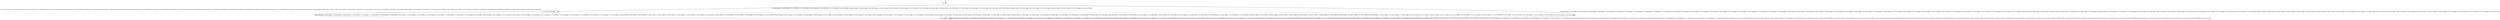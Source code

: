digraph G {
  Initial [shape=point];
  Initial -> S0;
  S0 [label="", xlabel= "{}"];
  S0 -> S1 [label="-t1t2t3t4t5t6p2;-t1-t2t3t4t5t6p2;-t1t2-t3t4t5t6p2;-t1-t2-t3t4t5t6p2;-t1t2t3-t4t5t6p2;-t1-t2t3-t4t5t6p2;-t1t2-t3-t4t5t6p2;-t1-t2-t3-t4t5t6p2;-t1t2t3t4-t5t6p2;-t1-t2t3t4-t5t6p2;-t1t2-t3t4-t5t6p2;-t1-t2-t3t4-t5t6p2;-t1t2t3-t4-t5t6p2;-t1-t2t3-t4-t5t6p2;-t1t2-t3-t4-t5t6p2;-t1-t2-t3-t4-t5t6p2;-t1t2t3t4t5-t6p2;-t1-t2t3t4t5-t6p2;-t1t2-t3t4t5-t6p2;-t1-t2-t3t4t5-t6p2;-t1t2t3-t4t5-t6p2;-t1-t2t3-t4t5-t6p2;-t1t2-t3-t4t5-t6p2;-t1-t2-t3-t4t5-t6p2;-t1t2t3t4-t5-t6p2;-t1-t2t3t4-t5-t6p2;-t1t2-t3t4-t5-t6p2;-t1-t2-t3t4-t5-t6p2;-t1t2t3-t4-t5-t6p2;-t1-t2t3-t4-t5-t6p2;-t1t2-t3-t4-t5-t6p2;-t1-t2-t3-t4-t5-t6p2;"];
  S0 -> S2 [label="t1t2t3t4t5t6p2;t1t2t3t4t5t6p1;-t1t2t3t4t5t6p1;t1-t2t3t4t5t6p2;t1-t2t3t4t5t6p1;-t1-t2t3t4t5t6p1;t1t2-t3t4t5t6p2;t1t2-t3t4t5t6p1;-t1t2-t3t4t5t6p1;t1-t2-t3t4t5t6p2;t1-t2-t3t4t5t6p1;-t1-t2-t3t4t5t6p1;t1t2t3-t4t5t6p2;t1t2t3-t4t5t6p1;-t1t2t3-t4t5t6p1;t1-t2t3-t4t5t6p2;t1-t2t3-t4t5t6p1;-t1-t2t3-t4t5t6p1;t1t2-t3-t4t5t6p2;t1t2-t3-t4t5t6p1;-t1t2-t3-t4t5t6p1;t1-t2-t3-t4t5t6p2;t1-t2-t3-t4t5t6p1;-t1-t2-t3-t4t5t6p1;t1t2t3t4-t5t6p2;t1t2t3t4-t5t6p1;-t1t2t3t4-t5t6p1;t1-t2t3t4-t5t6p2;t1-t2t3t4-t5t6p1;-t1-t2t3t4-t5t6p1;t1t2-t3t4-t5t6p2;t1t2-t3t4-t5t6p1;-t1t2-t3t4-t5t6p1;t1-t2-t3t4-t5t6p2;t1-t2-t3t4-t5t6p1;-t1-t2-t3t4-t5t6p1;t1t2t3-t4-t5t6p2;t1t2t3-t4-t5t6p1;-t1t2t3-t4-t5t6p1;t1-t2t3-t4-t5t6p2;t1-t2t3-t4-t5t6p1;-t1-t2t3-t4-t5t6p1;t1t2-t3-t4-t5t6p2;t1t2-t3-t4-t5t6p1;-t1t2-t3-t4-t5t6p1;t1-t2-t3-t4-t5t6p2;t1-t2-t3-t4-t5t6p1;-t1-t2-t3-t4-t5t6p1;t1t2t3t4t5-t6p2;t1t2t3t4t5-t6p1;-t1t2t3t4t5-t6p1;t1-t2t3t4t5-t6p2;t1-t2t3t4t5-t6p1;-t1-t2t3t4t5-t6p1;t1t2-t3t4t5-t6p2;t1t2-t3t4t5-t6p1;-t1t2-t3t4t5-t6p1;t1-t2-t3t4t5-t6p2;t1-t2-t3t4t5-t6p1;-t1-t2-t3t4t5-t6p1;t1t2t3-t4t5-t6p2;t1t2t3-t4t5-t6p1;-t1t2t3-t4t5-t6p1;t1-t2t3-t4t5-t6p2;t1-t2t3-t4t5-t6p1;-t1-t2t3-t4t5-t6p1;t1t2-t3-t4t5-t6p2;t1t2-t3-t4t5-t6p1;-t1t2-t3-t4t5-t6p1;t1-t2-t3-t4t5-t6p2;t1-t2-t3-t4t5-t6p1;-t1-t2-t3-t4t5-t6p1;t1t2t3t4-t5-t6p2;t1t2t3t4-t5-t6p1;-t1t2t3t4-t5-t6p1;t1-t2t3t4-t5-t6p2;t1-t2t3t4-t5-t6p1;-t1-t2t3t4-t5-t6p1;t1t2-t3t4-t5-t6p2;t1t2-t3t4-t5-t6p1;-t1t2-t3t4-t5-t6p1;t1-t2-t3t4-t5-t6p2;t1-t2-t3t4-t5-t6p1;-t1-t2-t3t4-t5-t6p1;t1t2t3-t4-t5-t6p2;t1t2t3-t4-t5-t6p1;-t1t2t3-t4-t5-t6p1;t1-t2t3-t4-t5-t6p2;t1-t2t3-t4-t5-t6p1;-t1-t2t3-t4-t5-t6p1;t1t2-t3-t4-t5-t6p2;t1t2-t3-t4-t5-t6p1;-t1t2-t3-t4-t5-t6p1;t1-t2-t3-t4-t5-t6p2;t1-t2-t3-t4-t5-t6p1;-t1-t2-t3-t4-t5-t6p1;"];
  S1 [label="-t1-t2-t3-t4-t5-t6p2;", xlabel= "{-t1-t2-t3-t4-t5-t6,t1-t2-t3-t4-t5-t6,-t1t2-t3-t4-t5-t6,t1t2-t3-t4-t5-t6,-t1-t2t3-t4-t5-t6,t1-t2t3-t4-t5-t6,-t1t2t3-t4-t5-t6,t1t2t3-t4-t5-t6,-t1-t2-t3t4-t5-t6,t1-t2-t3t4-t5-t6,-t1t2-t3t4-t5-t6,t1t2-t3t4-t5-t6,-t1-t2t3t4-t5-t6,t1-t2t3t4-t5-t6,-t1t2t3t4-t5-t6,t1t2t3t4-t5-t6,-t1-t2-t3-t4t5-t6,t1-t2-t3-t4t5-t6,-t1t2-t3-t4t5-t6,t1t2-t3-t4t5-t6,-t1-t2t3-t4t5-t6,t1-t2t3-t4t5-t6,-t1t2t3-t4t5-t6,t1t2t3-t4t5-t6,-t1-t2-t3t4t5-t6,t1-t2-t3t4t5-t6,-t1t2-t3t4t5-t6,t1t2-t3t4t5-t6,-t1-t2t3t4t5-t6,t1-t2t3t4t5-t6,-t1t2t3t4t5-t6,t1t2t3t4t5-t6,-t1-t2-t3-t4-t5t6,t1-t2-t3-t4-t5t6,-t1t2-t3-t4-t5t6,t1t2-t3-t4-t5t6,-t1-t2t3-t4-t5t6,t1-t2t3-t4-t5t6,-t1t2t3-t4-t5t6,t1t2t3-t4-t5t6,-t1-t2-t3t4-t5t6,t1-t2-t3t4-t5t6,-t1t2-t3t4-t5t6,t1t2-t3t4-t5t6,-t1-t2t3t4-t5t6,t1-t2t3t4-t5t6,-t1t2t3t4-t5t6,t1t2t3t4-t5t6,-t1-t2-t3-t4t5t6,t1-t2-t3-t4t5t6,-t1t2-t3-t4t5t6,t1t2-t3-t4t5t6,-t1-t2t3-t4t5t6,t1-t2t3-t4t5t6,-t1t2t3-t4t5t6,t1t2t3-t4t5t6,-t1-t2-t3t4t5t6,t1-t2-t3t4t5t6,-t1t2-t3t4t5t6,t1t2-t3t4t5t6,-t1-t2t3t4t5t6,t1-t2t3t4t5t6,-t1t2t3t4t5t6,t1t2t3t4t5t6,}"];
  S1 -> S2 [label="t1t2t3t4t5t6p2;t1t2t3t4t5t6p1;-t1t2t3t4t5t6p2;-t1t2t3t4t5t6p1;t1-t2t3t4t5t6p2;t1-t2t3t4t5t6p1;-t1-t2t3t4t5t6p2;-t1-t2t3t4t5t6p1;t1t2-t3t4t5t6p2;t1t2-t3t4t5t6p1;-t1t2-t3t4t5t6p2;-t1t2-t3t4t5t6p1;t1-t2-t3t4t5t6p2;t1-t2-t3t4t5t6p1;-t1-t2-t3t4t5t6p2;-t1-t2-t3t4t5t6p1;t1t2t3-t4t5t6p2;t1t2t3-t4t5t6p1;-t1t2t3-t4t5t6p2;-t1t2t3-t4t5t6p1;t1-t2t3-t4t5t6p2;t1-t2t3-t4t5t6p1;-t1-t2t3-t4t5t6p2;-t1-t2t3-t4t5t6p1;t1t2-t3-t4t5t6p2;t1t2-t3-t4t5t6p1;-t1t2-t3-t4t5t6p2;-t1t2-t3-t4t5t6p1;t1-t2-t3-t4t5t6p2;t1-t2-t3-t4t5t6p1;-t1-t2-t3-t4t5t6p2;-t1-t2-t3-t4t5t6p1;t1t2t3t4-t5t6p2;t1t2t3t4-t5t6p1;-t1t2t3t4-t5t6p2;-t1t2t3t4-t5t6p1;t1-t2t3t4-t5t6p2;t1-t2t3t4-t5t6p1;-t1-t2t3t4-t5t6p2;-t1-t2t3t4-t5t6p1;t1t2-t3t4-t5t6p2;t1t2-t3t4-t5t6p1;-t1t2-t3t4-t5t6p2;-t1t2-t3t4-t5t6p1;t1-t2-t3t4-t5t6p2;t1-t2-t3t4-t5t6p1;-t1-t2-t3t4-t5t6p2;-t1-t2-t3t4-t5t6p1;t1t2t3-t4-t5t6p2;t1t2t3-t4-t5t6p1;-t1t2t3-t4-t5t6p2;-t1t2t3-t4-t5t6p1;t1-t2t3-t4-t5t6p2;t1-t2t3-t4-t5t6p1;-t1-t2t3-t4-t5t6p2;-t1-t2t3-t4-t5t6p1;t1t2-t3-t4-t5t6p2;t1t2-t3-t4-t5t6p1;-t1t2-t3-t4-t5t6p2;-t1t2-t3-t4-t5t6p1;t1-t2-t3-t4-t5t6p2;t1-t2-t3-t4-t5t6p1;-t1-t2-t3-t4-t5t6p2;-t1-t2-t3-t4-t5t6p1;t1t2t3t4t5-t6p2;t1t2t3t4t5-t6p1;-t1t2t3t4t5-t6p2;-t1t2t3t4t5-t6p1;t1-t2t3t4t5-t6p2;t1-t2t3t4t5-t6p1;-t1-t2t3t4t5-t6p2;-t1-t2t3t4t5-t6p1;t1t2-t3t4t5-t6p2;t1t2-t3t4t5-t6p1;-t1t2-t3t4t5-t6p2;-t1t2-t3t4t5-t6p1;t1-t2-t3t4t5-t6p2;t1-t2-t3t4t5-t6p1;-t1-t2-t3t4t5-t6p2;-t1-t2-t3t4t5-t6p1;t1t2t3-t4t5-t6p2;t1t2t3-t4t5-t6p1;-t1t2t3-t4t5-t6p2;-t1t2t3-t4t5-t6p1;t1-t2t3-t4t5-t6p2;t1-t2t3-t4t5-t6p1;-t1-t2t3-t4t5-t6p2;-t1-t2t3-t4t5-t6p1;t1t2-t3-t4t5-t6p2;t1t2-t3-t4t5-t6p1;-t1t2-t3-t4t5-t6p2;-t1t2-t3-t4t5-t6p1;t1-t2-t3-t4t5-t6p2;t1-t2-t3-t4t5-t6p1;-t1-t2-t3-t4t5-t6p2;-t1-t2-t3-t4t5-t6p1;t1t2t3t4-t5-t6p2;t1t2t3t4-t5-t6p1;-t1t2t3t4-t5-t6p2;-t1t2t3t4-t5-t6p1;t1-t2t3t4-t5-t6p2;t1-t2t3t4-t5-t6p1;-t1-t2t3t4-t5-t6p2;-t1-t2t3t4-t5-t6p1;t1t2-t3t4-t5-t6p2;t1t2-t3t4-t5-t6p1;-t1t2-t3t4-t5-t6p2;-t1t2-t3t4-t5-t6p1;t1-t2-t3t4-t5-t6p2;t1-t2-t3t4-t5-t6p1;-t1-t2-t3t4-t5-t6p2;-t1-t2-t3t4-t5-t6p1;t1t2t3-t4-t5-t6p2;t1t2t3-t4-t5-t6p1;-t1t2t3-t4-t5-t6p2;-t1t2t3-t4-t5-t6p1;t1-t2t3-t4-t5-t6p2;t1-t2t3-t4-t5-t6p1;-t1-t2t3-t4-t5-t6p2;-t1-t2t3-t4-t5-t6p1;t1t2-t3-t4-t5-t6p2;t1t2-t3-t4-t5-t6p1;-t1t2-t3-t4-t5-t6p2;-t1t2-t3-t4-t5-t6p1;t1-t2-t3-t4-t5-t6p2;t1-t2-t3-t4-t5-t6p1;-t1-t2-t3-t4-t5-t6p2;-t1-t2-t3-t4-t5-t6p1;"];
  S2 [label="sinkstate", xlabel= "{}"];
  S2 -> S2 [label="t1t2t3t4t5t6p2;t1t2t3t4t5t6p1;-t1t2t3t4t5t6p2;-t1t2t3t4t5t6p1;t1-t2t3t4t5t6p2;t1-t2t3t4t5t6p1;-t1-t2t3t4t5t6p2;-t1-t2t3t4t5t6p1;t1t2-t3t4t5t6p2;t1t2-t3t4t5t6p1;-t1t2-t3t4t5t6p2;-t1t2-t3t4t5t6p1;t1-t2-t3t4t5t6p2;t1-t2-t3t4t5t6p1;-t1-t2-t3t4t5t6p2;-t1-t2-t3t4t5t6p1;t1t2t3-t4t5t6p2;t1t2t3-t4t5t6p1;-t1t2t3-t4t5t6p2;-t1t2t3-t4t5t6p1;t1-t2t3-t4t5t6p2;t1-t2t3-t4t5t6p1;-t1-t2t3-t4t5t6p2;-t1-t2t3-t4t5t6p1;t1t2-t3-t4t5t6p2;t1t2-t3-t4t5t6p1;-t1t2-t3-t4t5t6p2;-t1t2-t3-t4t5t6p1;t1-t2-t3-t4t5t6p2;t1-t2-t3-t4t5t6p1;-t1-t2-t3-t4t5t6p2;-t1-t2-t3-t4t5t6p1;t1t2t3t4-t5t6p2;t1t2t3t4-t5t6p1;-t1t2t3t4-t5t6p2;-t1t2t3t4-t5t6p1;t1-t2t3t4-t5t6p2;t1-t2t3t4-t5t6p1;-t1-t2t3t4-t5t6p2;-t1-t2t3t4-t5t6p1;t1t2-t3t4-t5t6p2;t1t2-t3t4-t5t6p1;-t1t2-t3t4-t5t6p2;-t1t2-t3t4-t5t6p1;t1-t2-t3t4-t5t6p2;t1-t2-t3t4-t5t6p1;-t1-t2-t3t4-t5t6p2;-t1-t2-t3t4-t5t6p1;t1t2t3-t4-t5t6p2;t1t2t3-t4-t5t6p1;-t1t2t3-t4-t5t6p2;-t1t2t3-t4-t5t6p1;t1-t2t3-t4-t5t6p2;t1-t2t3-t4-t5t6p1;-t1-t2t3-t4-t5t6p2;-t1-t2t3-t4-t5t6p1;t1t2-t3-t4-t5t6p2;t1t2-t3-t4-t5t6p1;-t1t2-t3-t4-t5t6p2;-t1t2-t3-t4-t5t6p1;t1-t2-t3-t4-t5t6p2;t1-t2-t3-t4-t5t6p1;-t1-t2-t3-t4-t5t6p2;-t1-t2-t3-t4-t5t6p1;t1t2t3t4t5-t6p2;t1t2t3t4t5-t6p1;-t1t2t3t4t5-t6p2;-t1t2t3t4t5-t6p1;t1-t2t3t4t5-t6p2;t1-t2t3t4t5-t6p1;-t1-t2t3t4t5-t6p2;-t1-t2t3t4t5-t6p1;t1t2-t3t4t5-t6p2;t1t2-t3t4t5-t6p1;-t1t2-t3t4t5-t6p2;-t1t2-t3t4t5-t6p1;t1-t2-t3t4t5-t6p2;t1-t2-t3t4t5-t6p1;-t1-t2-t3t4t5-t6p2;-t1-t2-t3t4t5-t6p1;t1t2t3-t4t5-t6p2;t1t2t3-t4t5-t6p1;-t1t2t3-t4t5-t6p2;-t1t2t3-t4t5-t6p1;t1-t2t3-t4t5-t6p2;t1-t2t3-t4t5-t6p1;-t1-t2t3-t4t5-t6p2;-t1-t2t3-t4t5-t6p1;t1t2-t3-t4t5-t6p2;t1t2-t3-t4t5-t6p1;-t1t2-t3-t4t5-t6p2;-t1t2-t3-t4t5-t6p1;t1-t2-t3-t4t5-t6p2;t1-t2-t3-t4t5-t6p1;-t1-t2-t3-t4t5-t6p2;-t1-t2-t3-t4t5-t6p1;t1t2t3t4-t5-t6p2;t1t2t3t4-t5-t6p1;-t1t2t3t4-t5-t6p2;-t1t2t3t4-t5-t6p1;t1-t2t3t4-t5-t6p2;t1-t2t3t4-t5-t6p1;-t1-t2t3t4-t5-t6p2;-t1-t2t3t4-t5-t6p1;t1t2-t3t4-t5-t6p2;t1t2-t3t4-t5-t6p1;-t1t2-t3t4-t5-t6p2;-t1t2-t3t4-t5-t6p1;t1-t2-t3t4-t5-t6p2;t1-t2-t3t4-t5-t6p1;-t1-t2-t3t4-t5-t6p2;-t1-t2-t3t4-t5-t6p1;t1t2t3-t4-t5-t6p2;t1t2t3-t4-t5-t6p1;-t1t2t3-t4-t5-t6p2;-t1t2t3-t4-t5-t6p1;t1-t2t3-t4-t5-t6p2;t1-t2t3-t4-t5-t6p1;-t1-t2t3-t4-t5-t6p2;-t1-t2t3-t4-t5-t6p1;t1t2-t3-t4-t5-t6p2;t1t2-t3-t4-t5-t6p1;-t1t2-t3-t4-t5-t6p2;-t1t2-t3-t4-t5-t6p1;t1-t2-t3-t4-t5-t6p2;t1-t2-t3-t4-t5-t6p1;-t1-t2-t3-t4-t5-t6p2;-t1-t2-t3-t4-t5-t6p1;"];
}